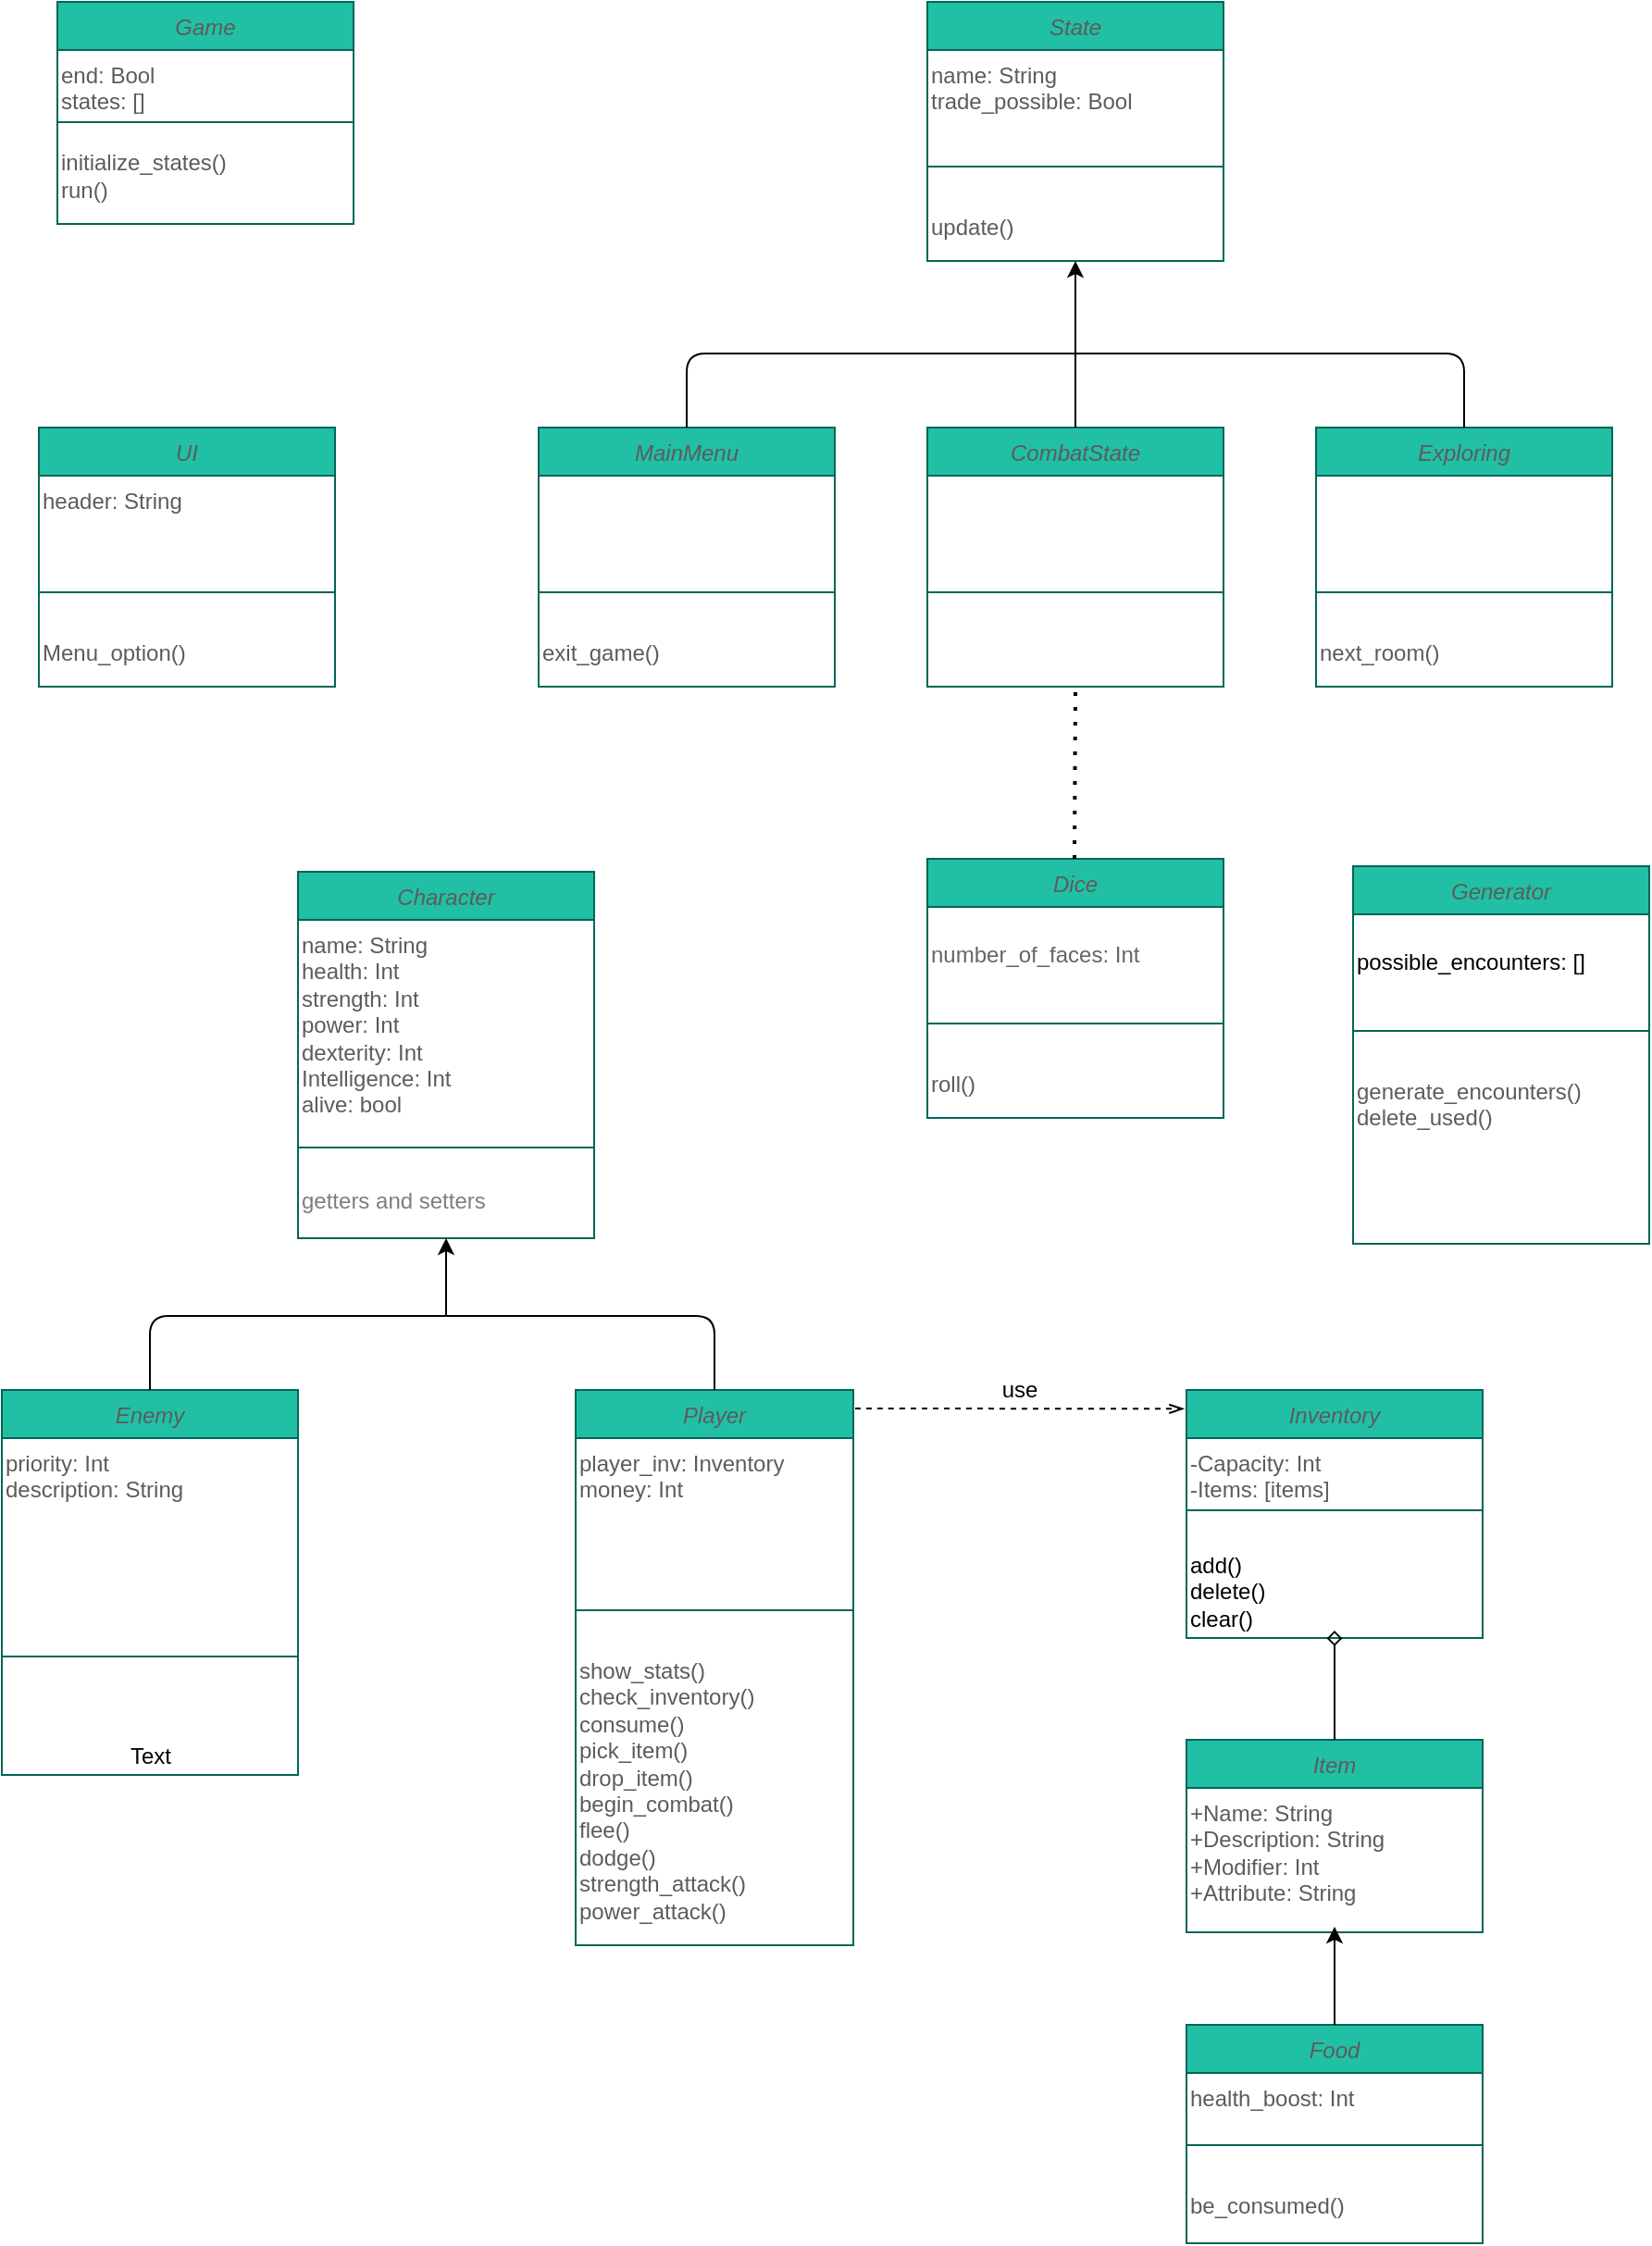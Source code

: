 <mxfile version="14.7.6" type="github">
  <diagram id="C5RBs43oDa-KdzZeNtuy" name="Page-1">
    <mxGraphModel dx="1861" dy="1835" grid="1" gridSize="10" guides="1" tooltips="1" connect="1" arrows="1" fold="1" page="1" pageScale="1" pageWidth="827" pageHeight="1169" background="none" math="0" shadow="0">
      <root>
        <mxCell id="WIyWlLk6GJQsqaUBKTNV-0" />
        <mxCell id="WIyWlLk6GJQsqaUBKTNV-1" parent="WIyWlLk6GJQsqaUBKTNV-0" />
        <mxCell id="JdOEtS1kR1SaMJxbpx8L-0" value="Item" style="swimlane;fontStyle=2;align=center;verticalAlign=top;childLayout=stackLayout;horizontal=1;startSize=26;horizontalStack=0;resizeParent=1;resizeLast=0;collapsible=1;marginBottom=0;rounded=0;shadow=0;strokeWidth=1;fillColor=#21C0A5;strokeColor=#006658;fontColor=#5C5C5C;" vertex="1" parent="WIyWlLk6GJQsqaUBKTNV-1">
          <mxGeometry x="620" y="659" width="160" height="104" as="geometry">
            <mxRectangle x="220" y="120" width="160" height="26" as="alternateBounds" />
          </mxGeometry>
        </mxCell>
        <mxCell id="JdOEtS1kR1SaMJxbpx8L-1" value="&lt;span style=&quot;white-space: pre&quot;&gt;+Name: String&lt;br&gt;+Description: String&lt;br&gt;+Modifier: Int&lt;br&gt;+Attribute: String&lt;br&gt;&lt;br&gt;&lt;/span&gt;" style="text;html=1;strokeColor=none;fillColor=none;align=left;verticalAlign=top;whiteSpace=wrap;rounded=0;fontColor=#5C5C5C;horizontal=1;" vertex="1" parent="JdOEtS1kR1SaMJxbpx8L-0">
          <mxGeometry y="26" width="160" height="20" as="geometry" />
        </mxCell>
        <mxCell id="JdOEtS1kR1SaMJxbpx8L-45" value="&lt;span style=&quot;white-space: pre&quot;&gt;&lt;br&gt;&lt;/span&gt;" style="text;html=1;strokeColor=none;fillColor=none;align=left;verticalAlign=middle;whiteSpace=wrap;rounded=0;fontColor=#5C5C5C;horizontal=1;" vertex="1" parent="JdOEtS1kR1SaMJxbpx8L-0">
          <mxGeometry y="46" width="160" height="20" as="geometry" />
        </mxCell>
        <mxCell id="JdOEtS1kR1SaMJxbpx8L-6" value="Inventory" style="swimlane;fontStyle=2;align=center;verticalAlign=top;childLayout=stackLayout;horizontal=1;startSize=26;horizontalStack=0;resizeParent=1;resizeLast=0;collapsible=1;marginBottom=0;rounded=0;shadow=0;strokeWidth=1;fillColor=#21C0A5;strokeColor=#006658;fontColor=#5C5C5C;" vertex="1" parent="WIyWlLk6GJQsqaUBKTNV-1">
          <mxGeometry x="620" y="470" width="160" height="134" as="geometry">
            <mxRectangle x="220" y="120" width="160" height="26" as="alternateBounds" />
          </mxGeometry>
        </mxCell>
        <mxCell id="JdOEtS1kR1SaMJxbpx8L-7" value="&lt;span style=&quot;white-space: pre&quot;&gt;-Capacity: Int&lt;br&gt;-Items: [items]&lt;br&gt;&lt;/span&gt;" style="text;html=1;strokeColor=none;fillColor=none;align=left;verticalAlign=top;whiteSpace=wrap;rounded=0;fontColor=#5C5C5C;" vertex="1" parent="JdOEtS1kR1SaMJxbpx8L-6">
          <mxGeometry y="26" width="160" height="20" as="geometry" />
        </mxCell>
        <mxCell id="JdOEtS1kR1SaMJxbpx8L-8" value="" style="line;html=1;strokeWidth=1;align=left;verticalAlign=middle;spacingTop=-1;spacingLeft=3;spacingRight=3;rotatable=0;labelPosition=right;points=[];portConstraint=eastwest;fillColor=#21C0A5;strokeColor=#006658;fontColor=#5C5C5C;" vertex="1" parent="JdOEtS1kR1SaMJxbpx8L-6">
          <mxGeometry y="46" width="160" height="38" as="geometry" />
        </mxCell>
        <mxCell id="JdOEtS1kR1SaMJxbpx8L-111" value="add()&lt;br&gt;delete()&lt;br&gt;clear()&lt;br&gt;" style="text;html=1;align=left;verticalAlign=middle;resizable=0;points=[];autosize=1;strokeColor=none;" vertex="1" parent="JdOEtS1kR1SaMJxbpx8L-6">
          <mxGeometry y="84" width="160" height="50" as="geometry" />
        </mxCell>
        <mxCell id="JdOEtS1kR1SaMJxbpx8L-21" value="Character&#xa;" style="swimlane;fontStyle=2;align=center;verticalAlign=top;childLayout=stackLayout;horizontal=1;startSize=26;horizontalStack=0;resizeParent=1;resizeLast=0;collapsible=1;marginBottom=0;rounded=0;shadow=0;strokeWidth=1;fillColor=#21C0A5;strokeColor=#006658;fontColor=#5C5C5C;" vertex="1" parent="WIyWlLk6GJQsqaUBKTNV-1">
          <mxGeometry x="140" y="190" width="160" height="198" as="geometry">
            <mxRectangle x="220" y="120" width="160" height="26" as="alternateBounds" />
          </mxGeometry>
        </mxCell>
        <mxCell id="JdOEtS1kR1SaMJxbpx8L-22" value="&lt;span style=&quot;white-space: pre&quot;&gt;name: String&lt;br&gt;health: Int&lt;br&gt;strength: Int&lt;br&gt;power: Int&lt;br&gt;dexterity: Int&lt;br&gt;Intelligence: Int&lt;br/&gt;alive: bool&lt;br&gt;&lt;/span&gt;" style="text;html=1;strokeColor=none;fillColor=none;align=left;verticalAlign=top;whiteSpace=wrap;rounded=0;fontColor=#5C5C5C;" vertex="1" parent="JdOEtS1kR1SaMJxbpx8L-21">
          <mxGeometry y="26" width="160" height="104" as="geometry" />
        </mxCell>
        <mxCell id="JdOEtS1kR1SaMJxbpx8L-23" value="" style="line;html=1;strokeWidth=1;align=left;verticalAlign=bottom;spacingTop=-1;spacingLeft=3;spacingRight=3;rotatable=0;labelPosition=right;points=[];portConstraint=eastwest;fillColor=#21C0A5;strokeColor=#006658;fontColor=#5C5C5C;" vertex="1" parent="JdOEtS1kR1SaMJxbpx8L-21">
          <mxGeometry y="130" width="160" height="38" as="geometry" />
        </mxCell>
        <mxCell id="JdOEtS1kR1SaMJxbpx8L-127" value="getters and setters" style="text;html=1;align=left;verticalAlign=middle;resizable=0;points=[];autosize=1;strokeColor=none;textOpacity=50;" vertex="1" parent="JdOEtS1kR1SaMJxbpx8L-21">
          <mxGeometry y="168" width="160" height="20" as="geometry" />
        </mxCell>
        <mxCell id="JdOEtS1kR1SaMJxbpx8L-34" value="Enemy" style="swimlane;fontStyle=2;align=center;verticalAlign=top;childLayout=stackLayout;horizontal=1;startSize=26;horizontalStack=0;resizeParent=1;resizeLast=0;collapsible=1;marginBottom=0;rounded=0;shadow=0;strokeWidth=1;fillColor=#21C0A5;strokeColor=#006658;fontColor=#5C5C5C;" vertex="1" parent="WIyWlLk6GJQsqaUBKTNV-1">
          <mxGeometry x="-20" y="470" width="160" height="208" as="geometry">
            <mxRectangle x="220" y="120" width="160" height="26" as="alternateBounds" />
          </mxGeometry>
        </mxCell>
        <mxCell id="JdOEtS1kR1SaMJxbpx8L-35" value="&lt;span style=&quot;white-space: pre&quot;&gt;priority: Int&lt;br/&gt;description: String&lt;br&gt;&lt;/span&gt;" style="text;html=1;strokeColor=none;fillColor=none;align=left;verticalAlign=top;whiteSpace=wrap;rounded=0;fontColor=#5C5C5C;" vertex="1" parent="JdOEtS1kR1SaMJxbpx8L-34">
          <mxGeometry y="26" width="160" height="74" as="geometry" />
        </mxCell>
        <mxCell id="JdOEtS1kR1SaMJxbpx8L-36" value="" style="line;strokeWidth=1;align=left;verticalAlign=middle;spacingTop=-1;spacingLeft=3;spacingRight=3;rotatable=0;labelPosition=right;points=[];portConstraint=eastwest;strokeColor=#006658;fontColor=#5C5C5C;" vertex="1" parent="JdOEtS1kR1SaMJxbpx8L-34">
          <mxGeometry y="100" width="160" height="88" as="geometry" />
        </mxCell>
        <mxCell id="JdOEtS1kR1SaMJxbpx8L-125" value="Text" style="text;html=1;align=center;verticalAlign=middle;resizable=0;points=[];autosize=1;strokeColor=none;" vertex="1" parent="JdOEtS1kR1SaMJxbpx8L-34">
          <mxGeometry y="188" width="160" height="20" as="geometry" />
        </mxCell>
        <mxCell id="JdOEtS1kR1SaMJxbpx8L-40" value="Player" style="swimlane;fontStyle=2;align=center;verticalAlign=top;childLayout=stackLayout;horizontal=1;startSize=26;horizontalStack=0;resizeParent=1;resizeLast=0;collapsible=1;marginBottom=0;rounded=0;shadow=0;strokeWidth=1;fillColor=#21C0A5;strokeColor=#006658;fontColor=#5C5C5C;" vertex="1" parent="WIyWlLk6GJQsqaUBKTNV-1">
          <mxGeometry x="290" y="470" width="150" height="300" as="geometry">
            <mxRectangle x="220" y="120" width="160" height="26" as="alternateBounds" />
          </mxGeometry>
        </mxCell>
        <mxCell id="JdOEtS1kR1SaMJxbpx8L-41" value="&lt;span style=&quot;white-space: pre&quot;&gt;player_inv: Inventory&lt;br/&gt;money: Int&lt;br/&gt;&lt;br&gt;&lt;/span&gt;" style="text;html=1;strokeColor=none;fillColor=none;align=left;verticalAlign=top;whiteSpace=wrap;rounded=0;fontColor=#5C5C5C;" vertex="1" parent="JdOEtS1kR1SaMJxbpx8L-40">
          <mxGeometry y="26" width="150" height="74" as="geometry" />
        </mxCell>
        <mxCell id="JdOEtS1kR1SaMJxbpx8L-42" value="" style="line;html=1;strokeWidth=1;align=left;verticalAlign=bottom;spacingTop=-1;spacingLeft=3;spacingRight=3;rotatable=0;labelPosition=right;points=[];portConstraint=eastwest;fillColor=#21C0A5;strokeColor=#006658;fontColor=#5C5C5C;" vertex="1" parent="JdOEtS1kR1SaMJxbpx8L-40">
          <mxGeometry y="100" width="150" height="38" as="geometry" />
        </mxCell>
        <mxCell id="JdOEtS1kR1SaMJxbpx8L-44" value="&lt;span style=&quot;white-space: pre&quot;&gt;show_stats()&lt;br&gt;check_inventory()&lt;br&gt;consume()&lt;br&gt;pick_item()&lt;br&gt;drop_item()&lt;br&gt;begin_combat()&lt;br&gt;flee()&lt;br&gt;dodge()&lt;br/&gt;strength_attack()&lt;br/&gt;power_attack()&lt;br&gt;&lt;br&gt;&lt;/span&gt;" style="text;html=1;strokeColor=none;fillColor=none;align=left;verticalAlign=top;whiteSpace=wrap;rounded=0;fontColor=#5C5C5C;" vertex="1" parent="JdOEtS1kR1SaMJxbpx8L-40">
          <mxGeometry y="138" width="150" height="162" as="geometry" />
        </mxCell>
        <mxCell id="JdOEtS1kR1SaMJxbpx8L-50" value="Food" style="swimlane;fontStyle=2;align=center;verticalAlign=top;childLayout=stackLayout;horizontal=1;startSize=26;horizontalStack=0;resizeParent=1;resizeLast=0;collapsible=1;marginBottom=0;rounded=0;shadow=0;strokeWidth=1;fillColor=#21C0A5;strokeColor=#006658;fontColor=#5C5C5C;" vertex="1" parent="WIyWlLk6GJQsqaUBKTNV-1">
          <mxGeometry x="620" y="813" width="160" height="118" as="geometry">
            <mxRectangle x="220" y="120" width="160" height="26" as="alternateBounds" />
          </mxGeometry>
        </mxCell>
        <mxCell id="JdOEtS1kR1SaMJxbpx8L-51" value="&lt;span style=&quot;white-space: pre&quot;&gt;health_boost: Int&lt;br&gt;&lt;/span&gt;" style="text;html=1;strokeColor=none;fillColor=none;align=left;verticalAlign=top;whiteSpace=wrap;rounded=0;fontColor=#5C5C5C;horizontal=1;" vertex="1" parent="JdOEtS1kR1SaMJxbpx8L-50">
          <mxGeometry y="26" width="160" height="20" as="geometry" />
        </mxCell>
        <mxCell id="JdOEtS1kR1SaMJxbpx8L-52" value="" style="line;html=1;strokeWidth=1;align=left;verticalAlign=middle;spacingTop=-1;spacingLeft=3;spacingRight=3;rotatable=0;labelPosition=right;points=[];portConstraint=eastwest;fillColor=#21C0A5;strokeColor=#006658;fontColor=#5C5C5C;" vertex="1" parent="JdOEtS1kR1SaMJxbpx8L-50">
          <mxGeometry y="46" width="160" height="38" as="geometry" />
        </mxCell>
        <mxCell id="JdOEtS1kR1SaMJxbpx8L-110" value="&lt;span style=&quot;white-space: pre&quot;&gt;be_consumed()&lt;br&gt;&lt;/span&gt;" style="text;html=1;strokeColor=none;fillColor=none;align=left;verticalAlign=top;whiteSpace=wrap;rounded=0;fontColor=#5C5C5C;horizontal=1;" vertex="1" parent="JdOEtS1kR1SaMJxbpx8L-50">
          <mxGeometry y="84" width="160" height="34" as="geometry" />
        </mxCell>
        <mxCell id="JdOEtS1kR1SaMJxbpx8L-66" value="" style="endArrow=diamond;html=1;endFill=0;exitX=0.5;exitY=0;exitDx=0;exitDy=0;" edge="1" parent="WIyWlLk6GJQsqaUBKTNV-1" source="JdOEtS1kR1SaMJxbpx8L-0">
          <mxGeometry width="50" height="50" relative="1" as="geometry">
            <mxPoint x="480" y="590" as="sourcePoint" />
            <mxPoint x="700" y="600" as="targetPoint" />
            <Array as="points" />
          </mxGeometry>
        </mxCell>
        <mxCell id="JdOEtS1kR1SaMJxbpx8L-69" value="" style="endArrow=classic;html=1;entryX=0.5;entryY=1;entryDx=0;entryDy=0;" edge="1" parent="WIyWlLk6GJQsqaUBKTNV-1" target="JdOEtS1kR1SaMJxbpx8L-21">
          <mxGeometry width="50" height="50" relative="1" as="geometry">
            <mxPoint x="220" y="430" as="sourcePoint" />
            <mxPoint x="90" y="540" as="targetPoint" />
          </mxGeometry>
        </mxCell>
        <mxCell id="JdOEtS1kR1SaMJxbpx8L-71" value="" style="endArrow=none;html=1;exitX=0.5;exitY=0;exitDx=0;exitDy=0;" edge="1" parent="WIyWlLk6GJQsqaUBKTNV-1" source="JdOEtS1kR1SaMJxbpx8L-34">
          <mxGeometry width="50" height="50" relative="1" as="geometry">
            <mxPoint x="-110" y="440" as="sourcePoint" />
            <mxPoint x="120" y="430" as="targetPoint" />
            <Array as="points">
              <mxPoint x="60" y="430" />
            </Array>
          </mxGeometry>
        </mxCell>
        <mxCell id="JdOEtS1kR1SaMJxbpx8L-72" value="" style="endArrow=none;html=1;exitX=0.5;exitY=0;exitDx=0;exitDy=0;" edge="1" parent="WIyWlLk6GJQsqaUBKTNV-1" source="JdOEtS1kR1SaMJxbpx8L-40">
          <mxGeometry width="50" height="50" relative="1" as="geometry">
            <mxPoint x="40" y="590" as="sourcePoint" />
            <mxPoint x="120" y="430" as="targetPoint" />
            <Array as="points">
              <mxPoint x="365" y="430" />
            </Array>
          </mxGeometry>
        </mxCell>
        <mxCell id="JdOEtS1kR1SaMJxbpx8L-73" value="" style="endArrow=openThin;dashed=1;html=1;entryX=-0.008;entryY=0.076;entryDx=0;entryDy=0;entryPerimeter=0;endFill=0;" edge="1" parent="WIyWlLk6GJQsqaUBKTNV-1" target="JdOEtS1kR1SaMJxbpx8L-6">
          <mxGeometry width="50" height="50" relative="1" as="geometry">
            <mxPoint x="441" y="480" as="sourcePoint" />
            <mxPoint x="530" y="480" as="targetPoint" />
            <Array as="points">
              <mxPoint x="460" y="480" />
            </Array>
          </mxGeometry>
        </mxCell>
        <mxCell id="JdOEtS1kR1SaMJxbpx8L-77" value="Game" style="swimlane;fontStyle=2;align=center;verticalAlign=top;childLayout=stackLayout;horizontal=1;startSize=26;horizontalStack=0;resizeParent=1;resizeLast=0;collapsible=1;marginBottom=0;rounded=0;shadow=0;strokeWidth=1;fillColor=#21C0A5;strokeColor=#006658;fontColor=#5C5C5C;" vertex="1" parent="WIyWlLk6GJQsqaUBKTNV-1">
          <mxGeometry x="10" y="-280" width="160" height="120" as="geometry">
            <mxRectangle x="220" y="120" width="160" height="26" as="alternateBounds" />
          </mxGeometry>
        </mxCell>
        <mxCell id="JdOEtS1kR1SaMJxbpx8L-78" value="&lt;span style=&quot;white-space: pre&quot;&gt;end: Bool&lt;br/&gt;states: []&lt;br&gt;&lt;/span&gt;" style="text;html=1;strokeColor=none;fillColor=none;align=left;verticalAlign=top;whiteSpace=wrap;rounded=0;fontColor=#5C5C5C;horizontal=1;" vertex="1" parent="JdOEtS1kR1SaMJxbpx8L-77">
          <mxGeometry y="26" width="160" height="20" as="geometry" />
        </mxCell>
        <mxCell id="JdOEtS1kR1SaMJxbpx8L-79" value="" style="line;html=1;strokeWidth=1;align=left;verticalAlign=middle;spacingTop=-1;spacingLeft=3;spacingRight=3;rotatable=0;labelPosition=right;points=[];portConstraint=eastwest;fillColor=#21C0A5;strokeColor=#006658;fontColor=#5C5C5C;" vertex="1" parent="JdOEtS1kR1SaMJxbpx8L-77">
          <mxGeometry y="46" width="160" height="38" as="geometry" />
        </mxCell>
        <mxCell id="JdOEtS1kR1SaMJxbpx8L-80" value="&lt;span style=&quot;white-space: pre&quot;&gt;initialize_states()&lt;br&gt;run()&lt;br&gt;&lt;/span&gt;" style="text;html=1;strokeColor=none;fillColor=none;align=left;verticalAlign=middle;whiteSpace=wrap;rounded=0;fontColor=#5C5C5C;horizontal=1;" vertex="1" parent="JdOEtS1kR1SaMJxbpx8L-77">
          <mxGeometry y="84" width="160" height="20" as="geometry" />
        </mxCell>
        <mxCell id="JdOEtS1kR1SaMJxbpx8L-81" value="State" style="swimlane;fontStyle=2;align=center;verticalAlign=top;childLayout=stackLayout;horizontal=1;startSize=26;horizontalStack=0;resizeParent=1;resizeLast=0;collapsible=1;marginBottom=0;rounded=0;shadow=0;strokeWidth=1;fillColor=#21C0A5;strokeColor=#006658;fontColor=#5C5C5C;" vertex="1" parent="WIyWlLk6GJQsqaUBKTNV-1">
          <mxGeometry x="480" y="-280" width="160" height="140" as="geometry">
            <mxRectangle x="220" y="120" width="160" height="26" as="alternateBounds" />
          </mxGeometry>
        </mxCell>
        <mxCell id="JdOEtS1kR1SaMJxbpx8L-82" value="&lt;span style=&quot;white-space: pre&quot;&gt;name: String&lt;br&gt;trade_possible: Bool&lt;br/&gt;&lt;br&gt;&lt;/span&gt;" style="text;html=1;strokeColor=none;fillColor=none;align=left;verticalAlign=top;whiteSpace=wrap;rounded=0;fontColor=#5C5C5C;" vertex="1" parent="JdOEtS1kR1SaMJxbpx8L-81">
          <mxGeometry y="26" width="160" height="44" as="geometry" />
        </mxCell>
        <mxCell id="JdOEtS1kR1SaMJxbpx8L-83" value="" style="line;html=1;strokeWidth=1;align=left;verticalAlign=bottom;spacingTop=-1;spacingLeft=3;spacingRight=3;rotatable=0;labelPosition=right;points=[];portConstraint=eastwest;fillColor=#21C0A5;strokeColor=#006658;fontColor=#5C5C5C;" vertex="1" parent="JdOEtS1kR1SaMJxbpx8L-81">
          <mxGeometry y="70" width="160" height="38" as="geometry" />
        </mxCell>
        <mxCell id="JdOEtS1kR1SaMJxbpx8L-84" value="&lt;span style=&quot;white-space: pre&quot;&gt;update()&lt;br&gt;&lt;/span&gt;" style="text;html=1;strokeColor=none;fillColor=none;align=left;verticalAlign=top;whiteSpace=wrap;rounded=0;fontColor=#5C5C5C;" vertex="1" parent="JdOEtS1kR1SaMJxbpx8L-81">
          <mxGeometry y="108" width="160" height="22" as="geometry" />
        </mxCell>
        <mxCell id="JdOEtS1kR1SaMJxbpx8L-85" value="MainMenu" style="swimlane;fontStyle=2;align=center;verticalAlign=top;childLayout=stackLayout;horizontal=1;startSize=26;horizontalStack=0;resizeParent=1;resizeLast=0;collapsible=1;marginBottom=0;rounded=0;shadow=0;strokeWidth=1;fillColor=#21C0A5;strokeColor=#006658;fontColor=#5C5C5C;" vertex="1" parent="WIyWlLk6GJQsqaUBKTNV-1">
          <mxGeometry x="270" y="-50" width="160" height="140" as="geometry">
            <mxRectangle x="220" y="120" width="160" height="26" as="alternateBounds" />
          </mxGeometry>
        </mxCell>
        <mxCell id="JdOEtS1kR1SaMJxbpx8L-86" value="&lt;span style=&quot;white-space: pre&quot;&gt;&lt;br&gt;&lt;/span&gt;" style="text;html=1;strokeColor=none;fillColor=none;align=left;verticalAlign=top;whiteSpace=wrap;rounded=0;fontColor=#5C5C5C;" vertex="1" parent="JdOEtS1kR1SaMJxbpx8L-85">
          <mxGeometry y="26" width="160" height="44" as="geometry" />
        </mxCell>
        <mxCell id="JdOEtS1kR1SaMJxbpx8L-87" value="" style="line;html=1;strokeWidth=1;align=left;verticalAlign=bottom;spacingTop=-1;spacingLeft=3;spacingRight=3;rotatable=0;labelPosition=right;points=[];portConstraint=eastwest;fillColor=#21C0A5;strokeColor=#006658;fontColor=#5C5C5C;" vertex="1" parent="JdOEtS1kR1SaMJxbpx8L-85">
          <mxGeometry y="70" width="160" height="38" as="geometry" />
        </mxCell>
        <mxCell id="JdOEtS1kR1SaMJxbpx8L-88" value="&lt;span style=&quot;white-space: pre&quot;&gt;exit_game()&lt;br&gt;&lt;/span&gt;" style="text;html=1;strokeColor=none;fillColor=none;align=left;verticalAlign=top;whiteSpace=wrap;rounded=0;fontColor=#5C5C5C;" vertex="1" parent="JdOEtS1kR1SaMJxbpx8L-85">
          <mxGeometry y="108" width="160" height="22" as="geometry" />
        </mxCell>
        <mxCell id="JdOEtS1kR1SaMJxbpx8L-89" value="CombatState" style="swimlane;fontStyle=2;align=center;verticalAlign=top;childLayout=stackLayout;horizontal=1;startSize=26;horizontalStack=0;resizeParent=1;resizeLast=0;collapsible=1;marginBottom=0;rounded=0;shadow=0;strokeWidth=1;fillColor=#21C0A5;strokeColor=#006658;fontColor=#5C5C5C;" vertex="1" parent="WIyWlLk6GJQsqaUBKTNV-1">
          <mxGeometry x="480" y="-50" width="160" height="140" as="geometry">
            <mxRectangle x="220" y="120" width="160" height="26" as="alternateBounds" />
          </mxGeometry>
        </mxCell>
        <mxCell id="JdOEtS1kR1SaMJxbpx8L-90" value="&lt;span style=&quot;white-space: pre&quot;&gt;&lt;br&gt;&lt;/span&gt;" style="text;html=1;strokeColor=none;fillColor=none;align=left;verticalAlign=top;whiteSpace=wrap;rounded=0;fontColor=#5C5C5C;" vertex="1" parent="JdOEtS1kR1SaMJxbpx8L-89">
          <mxGeometry y="26" width="160" height="44" as="geometry" />
        </mxCell>
        <mxCell id="JdOEtS1kR1SaMJxbpx8L-91" value="" style="line;html=1;strokeWidth=1;align=left;verticalAlign=bottom;spacingTop=-1;spacingLeft=3;spacingRight=3;rotatable=0;labelPosition=right;points=[];portConstraint=eastwest;fillColor=#21C0A5;strokeColor=#006658;fontColor=#5C5C5C;" vertex="1" parent="JdOEtS1kR1SaMJxbpx8L-89">
          <mxGeometry y="70" width="160" height="38" as="geometry" />
        </mxCell>
        <mxCell id="JdOEtS1kR1SaMJxbpx8L-92" value="&lt;span style=&quot;white-space: pre&quot;&gt;&lt;br&gt;&lt;/span&gt;" style="text;html=1;strokeColor=none;fillColor=none;align=left;verticalAlign=top;whiteSpace=wrap;rounded=0;fontColor=#5C5C5C;" vertex="1" parent="JdOEtS1kR1SaMJxbpx8L-89">
          <mxGeometry y="108" width="160" height="22" as="geometry" />
        </mxCell>
        <mxCell id="JdOEtS1kR1SaMJxbpx8L-99" value="UI" style="swimlane;fontStyle=2;align=center;verticalAlign=top;childLayout=stackLayout;horizontal=1;startSize=26;horizontalStack=0;resizeParent=1;resizeLast=0;collapsible=1;marginBottom=0;rounded=0;shadow=0;strokeWidth=1;fillColor=#21C0A5;strokeColor=#006658;fontColor=#5C5C5C;" vertex="1" parent="WIyWlLk6GJQsqaUBKTNV-1">
          <mxGeometry y="-50" width="160" height="140" as="geometry">
            <mxRectangle x="220" y="120" width="160" height="26" as="alternateBounds" />
          </mxGeometry>
        </mxCell>
        <mxCell id="JdOEtS1kR1SaMJxbpx8L-100" value="&lt;span style=&quot;white-space: pre&quot;&gt;header: String&lt;br&gt;&lt;/span&gt;" style="text;html=1;strokeColor=none;fillColor=none;align=left;verticalAlign=top;whiteSpace=wrap;rounded=0;fontColor=#5C5C5C;" vertex="1" parent="JdOEtS1kR1SaMJxbpx8L-99">
          <mxGeometry y="26" width="160" height="44" as="geometry" />
        </mxCell>
        <mxCell id="JdOEtS1kR1SaMJxbpx8L-101" value="" style="line;html=1;strokeWidth=1;align=left;verticalAlign=bottom;spacingTop=-1;spacingLeft=3;spacingRight=3;rotatable=0;labelPosition=right;points=[];portConstraint=eastwest;fillColor=#21C0A5;strokeColor=#006658;fontColor=#5C5C5C;" vertex="1" parent="JdOEtS1kR1SaMJxbpx8L-99">
          <mxGeometry y="70" width="160" height="38" as="geometry" />
        </mxCell>
        <mxCell id="JdOEtS1kR1SaMJxbpx8L-102" value="&lt;span style=&quot;white-space: pre&quot;&gt;Menu_option()&lt;br&gt;&lt;/span&gt;" style="text;html=1;strokeColor=none;fillColor=none;align=left;verticalAlign=top;whiteSpace=wrap;rounded=0;fontColor=#5C5C5C;" vertex="1" parent="JdOEtS1kR1SaMJxbpx8L-99">
          <mxGeometry y="108" width="160" height="22" as="geometry" />
        </mxCell>
        <mxCell id="JdOEtS1kR1SaMJxbpx8L-106" value="Exploring" style="swimlane;fontStyle=2;align=center;verticalAlign=top;childLayout=stackLayout;horizontal=1;startSize=26;horizontalStack=0;resizeParent=1;resizeLast=0;collapsible=1;marginBottom=0;rounded=0;shadow=0;strokeWidth=1;fillColor=#21C0A5;strokeColor=#006658;fontColor=#5C5C5C;" vertex="1" parent="WIyWlLk6GJQsqaUBKTNV-1">
          <mxGeometry x="690" y="-50" width="160" height="140" as="geometry">
            <mxRectangle x="220" y="120" width="160" height="26" as="alternateBounds" />
          </mxGeometry>
        </mxCell>
        <mxCell id="JdOEtS1kR1SaMJxbpx8L-107" value="&lt;span style=&quot;white-space: pre&quot;&gt;&lt;br&gt;&lt;/span&gt;" style="text;html=1;strokeColor=none;fillColor=none;align=left;verticalAlign=top;whiteSpace=wrap;rounded=0;fontColor=#5C5C5C;" vertex="1" parent="JdOEtS1kR1SaMJxbpx8L-106">
          <mxGeometry y="26" width="160" height="44" as="geometry" />
        </mxCell>
        <mxCell id="JdOEtS1kR1SaMJxbpx8L-108" value="" style="line;html=1;strokeWidth=1;align=left;verticalAlign=bottom;spacingTop=-1;spacingLeft=3;spacingRight=3;rotatable=0;labelPosition=right;points=[];portConstraint=eastwest;fillColor=#21C0A5;strokeColor=#006658;fontColor=#5C5C5C;" vertex="1" parent="JdOEtS1kR1SaMJxbpx8L-106">
          <mxGeometry y="70" width="160" height="38" as="geometry" />
        </mxCell>
        <mxCell id="JdOEtS1kR1SaMJxbpx8L-109" value="&lt;span style=&quot;white-space: pre&quot;&gt;next_room()&lt;br&gt;&lt;/span&gt;" style="text;html=1;strokeColor=none;fillColor=none;align=left;verticalAlign=top;whiteSpace=wrap;rounded=0;fontColor=#5C5C5C;" vertex="1" parent="JdOEtS1kR1SaMJxbpx8L-106">
          <mxGeometry y="108" width="160" height="22" as="geometry" />
        </mxCell>
        <mxCell id="JdOEtS1kR1SaMJxbpx8L-112" value="Generator" style="swimlane;fontStyle=2;align=center;verticalAlign=top;childLayout=stackLayout;horizontal=1;startSize=26;horizontalStack=0;resizeParent=1;resizeLast=0;collapsible=1;marginBottom=0;rounded=0;shadow=0;strokeWidth=1;fillColor=#21C0A5;strokeColor=#006658;fontColor=#5C5C5C;" vertex="1" parent="WIyWlLk6GJQsqaUBKTNV-1">
          <mxGeometry x="710" y="187" width="160" height="204" as="geometry">
            <mxRectangle x="220" y="120" width="160" height="26" as="alternateBounds" />
          </mxGeometry>
        </mxCell>
        <mxCell id="JdOEtS1kR1SaMJxbpx8L-113" value="&lt;p style=&quot;margin-bottom: 0in ; color: rgb(0 , 0 , 0)&quot;&gt;possible_encounters: []&lt;/p&gt;" style="text;html=1;strokeColor=none;fillColor=none;align=left;verticalAlign=top;whiteSpace=wrap;rounded=0;fontColor=#5C5C5C;" vertex="1" parent="JdOEtS1kR1SaMJxbpx8L-112">
          <mxGeometry y="26" width="160" height="44" as="geometry" />
        </mxCell>
        <mxCell id="JdOEtS1kR1SaMJxbpx8L-114" value="" style="line;html=1;strokeWidth=1;align=left;verticalAlign=bottom;spacingTop=-1;spacingLeft=3;spacingRight=3;rotatable=0;labelPosition=right;points=[];portConstraint=eastwest;fillColor=#21C0A5;strokeColor=#006658;fontColor=#5C5C5C;" vertex="1" parent="JdOEtS1kR1SaMJxbpx8L-112">
          <mxGeometry y="70" width="160" height="38" as="geometry" />
        </mxCell>
        <mxCell id="JdOEtS1kR1SaMJxbpx8L-120" value="&lt;span style=&quot;white-space: pre&quot;&gt;generate_encounters()&lt;br/&gt;delete_used()&lt;br&gt;&lt;/span&gt;" style="text;html=1;strokeColor=none;fillColor=none;align=left;verticalAlign=top;whiteSpace=wrap;rounded=0;fontColor=#5C5C5C;" vertex="1" parent="JdOEtS1kR1SaMJxbpx8L-112">
          <mxGeometry y="108" width="160" height="74" as="geometry" />
        </mxCell>
        <mxCell id="JdOEtS1kR1SaMJxbpx8L-115" value="&lt;p style=&quot;margin-bottom: 0in ; color: rgb(0 , 0 , 0)&quot;&gt;&lt;br&gt;&lt;/p&gt;" style="text;html=1;strokeColor=none;fillColor=none;align=left;verticalAlign=top;whiteSpace=wrap;rounded=0;fontColor=#5C5C5C;" vertex="1" parent="JdOEtS1kR1SaMJxbpx8L-112">
          <mxGeometry y="182" width="160" height="22" as="geometry" />
        </mxCell>
        <mxCell id="JdOEtS1kR1SaMJxbpx8L-130" style="edgeStyle=none;shape=flexArrow;rounded=0;orthogonalLoop=1;jettySize=auto;html=1;exitX=0.5;exitY=1;exitDx=0;exitDy=0;endArrow=openThin;endFill=0;" edge="1" parent="JdOEtS1kR1SaMJxbpx8L-112" source="JdOEtS1kR1SaMJxbpx8L-115" target="JdOEtS1kR1SaMJxbpx8L-115">
          <mxGeometry relative="1" as="geometry" />
        </mxCell>
        <mxCell id="JdOEtS1kR1SaMJxbpx8L-116" value="Dice" style="swimlane;fontStyle=2;align=center;verticalAlign=top;childLayout=stackLayout;horizontal=1;startSize=26;horizontalStack=0;resizeParent=1;resizeLast=0;collapsible=1;marginBottom=0;rounded=0;shadow=0;strokeWidth=1;fillColor=#21C0A5;strokeColor=#006658;fontColor=#5C5C5C;" vertex="1" parent="WIyWlLk6GJQsqaUBKTNV-1">
          <mxGeometry x="480" y="183" width="160" height="140" as="geometry">
            <mxRectangle x="220" y="120" width="160" height="26" as="alternateBounds" />
          </mxGeometry>
        </mxCell>
        <mxCell id="JdOEtS1kR1SaMJxbpx8L-117" value="&lt;p style=&quot;margin-bottom: 0in ; color: rgb(0 , 0 , 0)&quot;&gt;number_of_faces: Int&lt;/p&gt;" style="text;html=1;strokeColor=none;fillColor=none;align=left;verticalAlign=top;whiteSpace=wrap;rounded=0;fontColor=#5C5C5C;textOpacity=60;" vertex="1" parent="JdOEtS1kR1SaMJxbpx8L-116">
          <mxGeometry y="26" width="160" height="44" as="geometry" />
        </mxCell>
        <mxCell id="JdOEtS1kR1SaMJxbpx8L-118" value="" style="line;html=1;strokeWidth=1;align=left;verticalAlign=bottom;spacingTop=-1;spacingLeft=3;spacingRight=3;rotatable=0;labelPosition=right;points=[];portConstraint=eastwest;fillColor=#21C0A5;strokeColor=#006658;fontColor=#5C5C5C;" vertex="1" parent="JdOEtS1kR1SaMJxbpx8L-116">
          <mxGeometry y="70" width="160" height="38" as="geometry" />
        </mxCell>
        <mxCell id="JdOEtS1kR1SaMJxbpx8L-119" value="&lt;span style=&quot;white-space: pre&quot;&gt;roll()&lt;br&gt;&lt;/span&gt;" style="text;html=1;strokeColor=none;fillColor=none;align=left;verticalAlign=top;whiteSpace=wrap;rounded=0;fontColor=#5C5C5C;" vertex="1" parent="JdOEtS1kR1SaMJxbpx8L-116">
          <mxGeometry y="108" width="160" height="22" as="geometry" />
        </mxCell>
        <mxCell id="JdOEtS1kR1SaMJxbpx8L-122" value="" style="endArrow=classic;html=1;exitX=0.5;exitY=0;exitDx=0;exitDy=0;" edge="1" parent="WIyWlLk6GJQsqaUBKTNV-1" source="JdOEtS1kR1SaMJxbpx8L-50">
          <mxGeometry width="50" height="50" relative="1" as="geometry">
            <mxPoint x="860" y="790" as="sourcePoint" />
            <mxPoint x="700" y="760" as="targetPoint" />
          </mxGeometry>
        </mxCell>
        <mxCell id="JdOEtS1kR1SaMJxbpx8L-124" value="" style="endArrow=none;dashed=1;html=1;dashPattern=1 3;strokeWidth=2;entryX=0.5;entryY=1;entryDx=0;entryDy=0;" edge="1" parent="WIyWlLk6GJQsqaUBKTNV-1" target="JdOEtS1kR1SaMJxbpx8L-89">
          <mxGeometry width="50" height="50" relative="1" as="geometry">
            <mxPoint x="559.5" y="183" as="sourcePoint" />
            <mxPoint x="559.5" y="133" as="targetPoint" />
          </mxGeometry>
        </mxCell>
        <mxCell id="JdOEtS1kR1SaMJxbpx8L-126" value="use" style="text;html=1;strokeColor=none;fillColor=none;align=center;verticalAlign=middle;whiteSpace=wrap;rounded=0;" vertex="1" parent="WIyWlLk6GJQsqaUBKTNV-1">
          <mxGeometry x="510" y="460" width="40" height="20" as="geometry" />
        </mxCell>
        <mxCell id="JdOEtS1kR1SaMJxbpx8L-129" style="edgeStyle=none;shape=flexArrow;rounded=0;orthogonalLoop=1;jettySize=auto;html=1;entryX=0.5;entryY=1;entryDx=0;entryDy=0;endArrow=openThin;endFill=0;" edge="1" parent="WIyWlLk6GJQsqaUBKTNV-1" source="JdOEtS1kR1SaMJxbpx8L-0" target="JdOEtS1kR1SaMJxbpx8L-0">
          <mxGeometry relative="1" as="geometry" />
        </mxCell>
        <mxCell id="JdOEtS1kR1SaMJxbpx8L-131" value="" style="endArrow=classic;html=1;exitX=0.5;exitY=0;exitDx=0;exitDy=0;entryX=0.5;entryY=1;entryDx=0;entryDy=0;" edge="1" parent="WIyWlLk6GJQsqaUBKTNV-1" source="JdOEtS1kR1SaMJxbpx8L-89" target="JdOEtS1kR1SaMJxbpx8L-81">
          <mxGeometry width="50" height="50" relative="1" as="geometry">
            <mxPoint x="460" y="70" as="sourcePoint" />
            <mxPoint x="510" y="20" as="targetPoint" />
          </mxGeometry>
        </mxCell>
        <mxCell id="JdOEtS1kR1SaMJxbpx8L-132" value="" style="endArrow=none;html=1;exitX=0.5;exitY=0;exitDx=0;exitDy=0;" edge="1" parent="WIyWlLk6GJQsqaUBKTNV-1" source="JdOEtS1kR1SaMJxbpx8L-85">
          <mxGeometry width="50" height="50" relative="1" as="geometry">
            <mxPoint x="460" y="70" as="sourcePoint" />
            <mxPoint x="560" y="-90" as="targetPoint" />
            <Array as="points">
              <mxPoint x="350" y="-90" />
            </Array>
          </mxGeometry>
        </mxCell>
        <mxCell id="JdOEtS1kR1SaMJxbpx8L-134" value="" style="endArrow=none;html=1;" edge="1" parent="WIyWlLk6GJQsqaUBKTNV-1">
          <mxGeometry width="50" height="50" relative="1" as="geometry">
            <mxPoint x="770" y="-50" as="sourcePoint" />
            <mxPoint x="560" y="-90" as="targetPoint" />
            <Array as="points">
              <mxPoint x="770" y="-90" />
            </Array>
          </mxGeometry>
        </mxCell>
      </root>
    </mxGraphModel>
  </diagram>
</mxfile>
